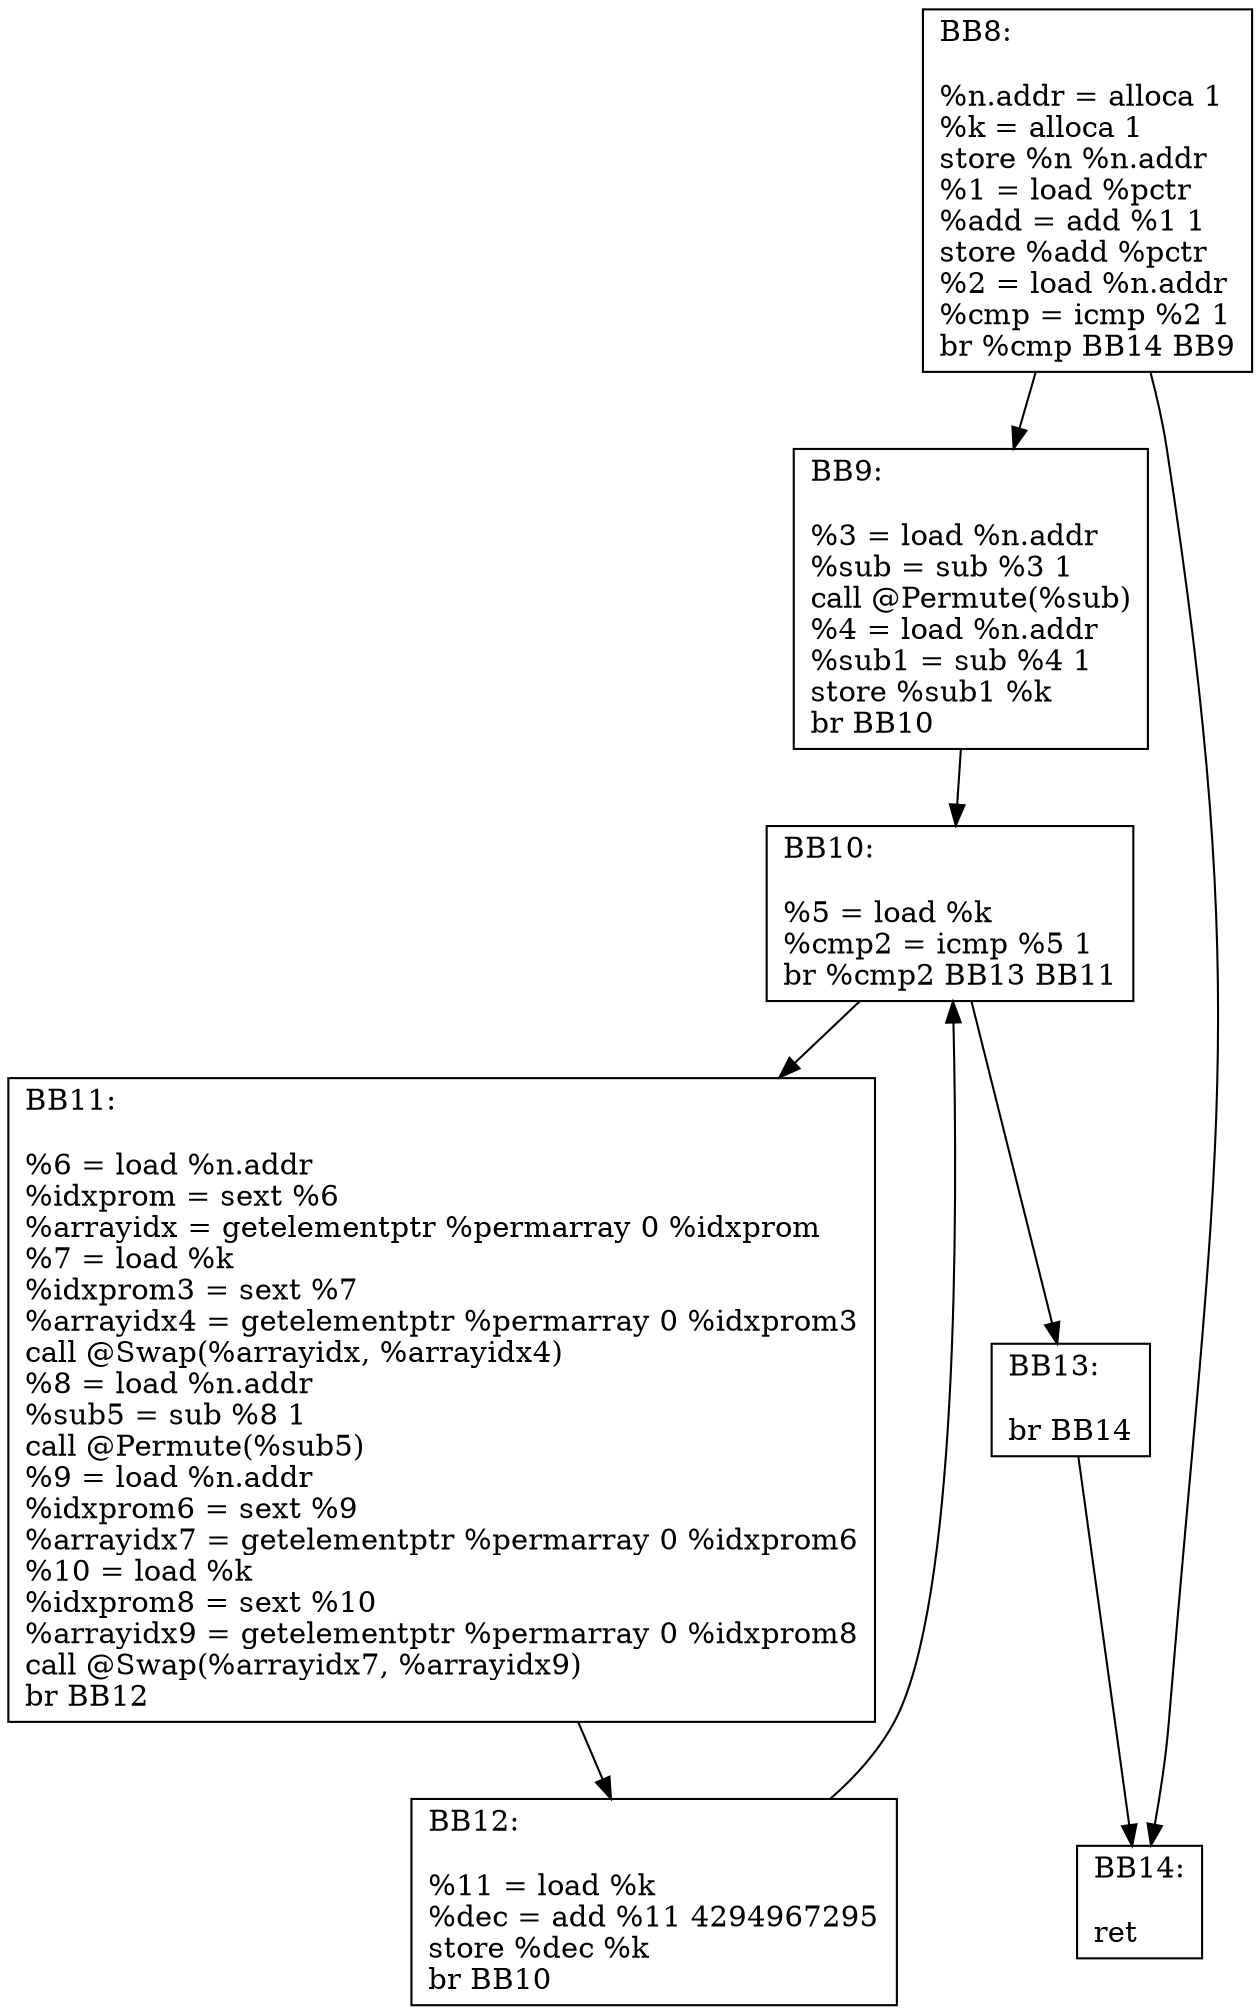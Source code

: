 digraph "CFG for 'Permute' function" {
BB8 [shape=record, label="{BB8:\l\l
%n.addr = alloca 1\l
%k = alloca 1\l
store %n %n.addr\l
%1 = load %pctr\l
%add = add %1 1\l
store %add %pctr\l
%2 = load %n.addr\l
%cmp = icmp %2 1\l
br %cmp BB14 BB9\l
}"];
BB8 -> BB9
BB8 -> BB14
BB9 [shape=record, label="{BB9:\l\l
%3 = load %n.addr\l
%sub = sub %3 1\l
call @Permute(%sub)\l%4 = load %n.addr\l
%sub1 = sub %4 1\l
store %sub1 %k\l
br BB10\l
}"];
BB9 -> BB10
BB10 [shape=record, label="{BB10:\l\l
%5 = load %k\l
%cmp2 = icmp %5 1\l
br %cmp2 BB13 BB11\l
}"];
BB10 -> BB11
BB10 -> BB13
BB11 [shape=record, label="{BB11:\l\l
%6 = load %n.addr\l
%idxprom = sext %6\l
%arrayidx = getelementptr %permarray 0 %idxprom\l
%7 = load %k\l
%idxprom3 = sext %7\l
%arrayidx4 = getelementptr %permarray 0 %idxprom3\l
call @Swap(%arrayidx, %arrayidx4)\l%8 = load %n.addr\l
%sub5 = sub %8 1\l
call @Permute(%sub5)\l%9 = load %n.addr\l
%idxprom6 = sext %9\l
%arrayidx7 = getelementptr %permarray 0 %idxprom6\l
%10 = load %k\l
%idxprom8 = sext %10\l
%arrayidx9 = getelementptr %permarray 0 %idxprom8\l
call @Swap(%arrayidx7, %arrayidx9)\lbr BB12\l
}"];
BB11 -> BB12
BB12 [shape=record, label="{BB12:\l\l
%11 = load %k\l
%dec = add %11 4294967295\l
store %dec %k\l
br BB10\l
}"];
BB12 -> BB10
BB13 [shape=record, label="{BB13:\l\l
br BB14\l
}"];
BB13 -> BB14
BB14 [shape=record, label="{BB14:\l\l
ret\l
}"];
}

